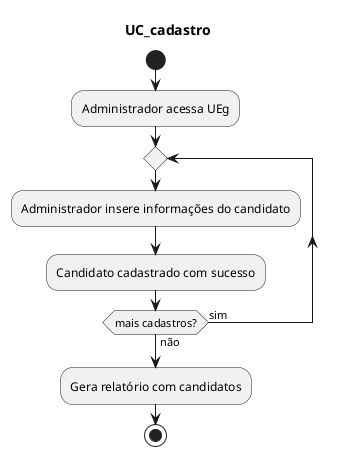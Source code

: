 @startuml
title UC_cadastro
start
:Administrador acessa UEg;
repeat
  :Administrador insere informações do candidato;
  :Candidato cadastrado com sucesso;
repeat while (mais cadastros?) is (sim) not (não)
:Gera relatório com candidatos;
stop

@enduml
